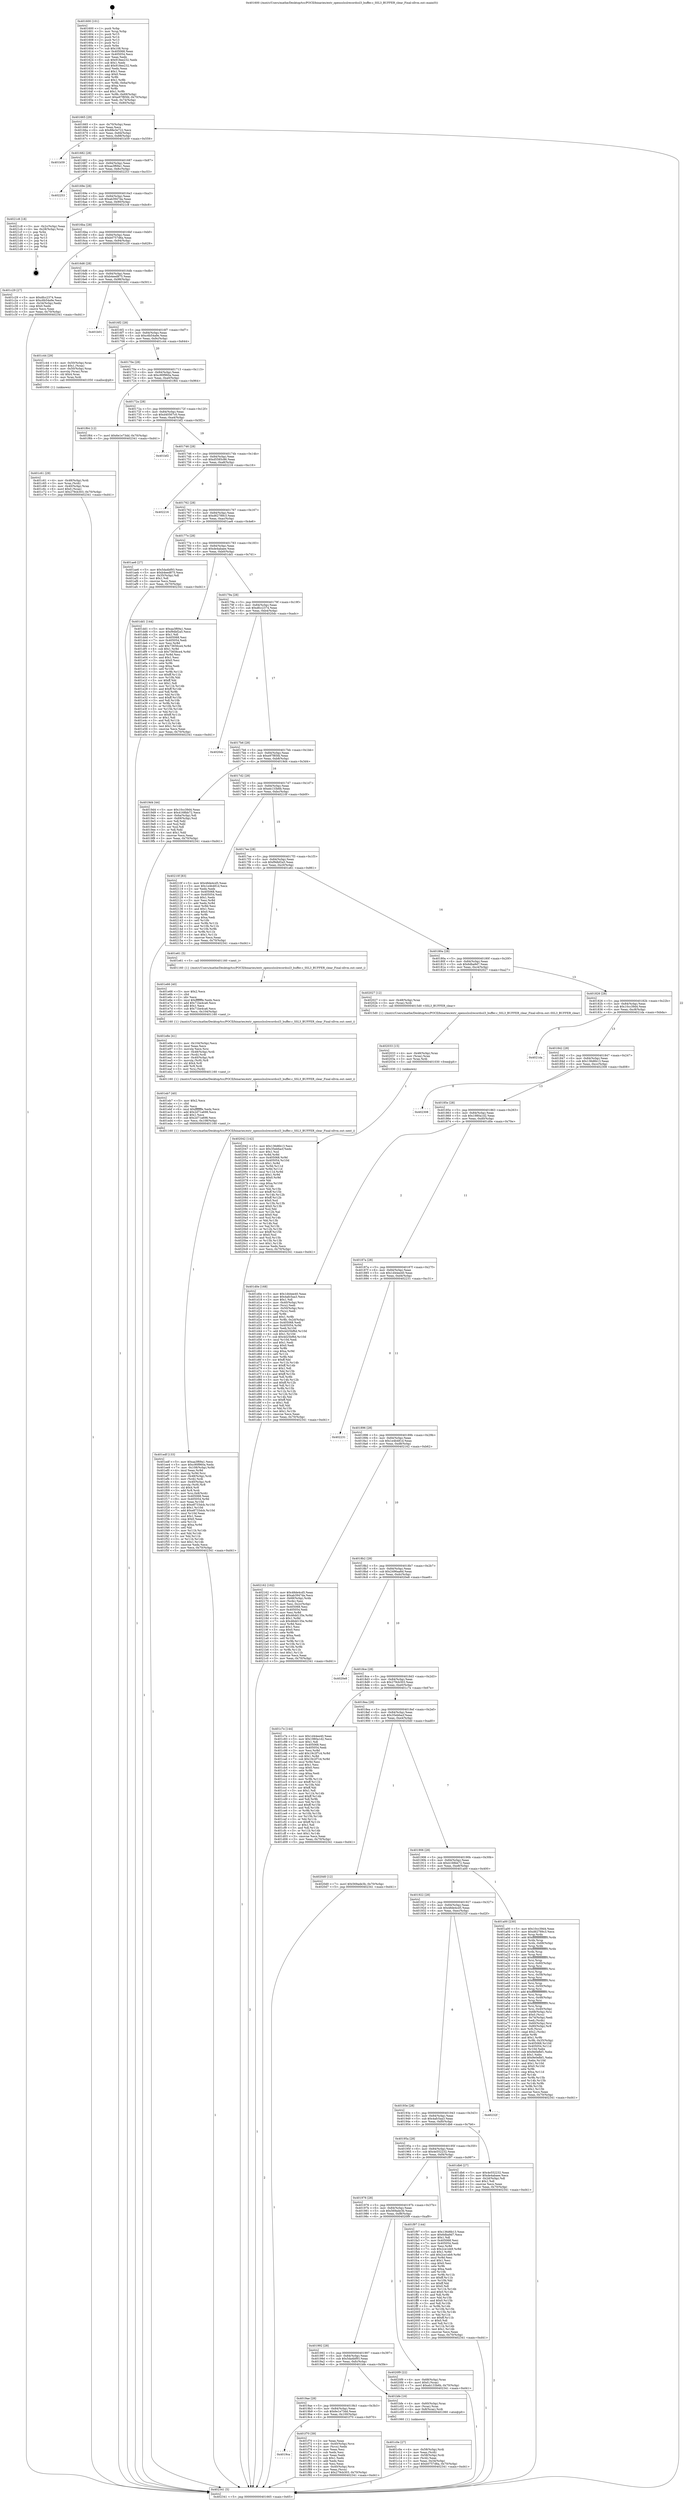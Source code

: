 digraph "0x401600" {
  label = "0x401600 (/mnt/c/Users/mathe/Desktop/tcc/POCII/binaries/extr_opensslsslrecordssl3_buffer.c_SSL3_BUFFER_clear_Final-ollvm.out::main(0))"
  labelloc = "t"
  node[shape=record]

  Entry [label="",width=0.3,height=0.3,shape=circle,fillcolor=black,style=filled]
  "0x401665" [label="{
     0x401665 [29]\l
     | [instrs]\l
     &nbsp;&nbsp;0x401665 \<+3\>: mov -0x70(%rbp),%eax\l
     &nbsp;&nbsp;0x401668 \<+2\>: mov %eax,%ecx\l
     &nbsp;&nbsp;0x40166a \<+6\>: sub $0x88e3e722,%ecx\l
     &nbsp;&nbsp;0x401670 \<+6\>: mov %eax,-0x84(%rbp)\l
     &nbsp;&nbsp;0x401676 \<+6\>: mov %ecx,-0x88(%rbp)\l
     &nbsp;&nbsp;0x40167c \<+6\>: je 0000000000401b59 \<main+0x559\>\l
  }"]
  "0x401b59" [label="{
     0x401b59\l
  }", style=dashed]
  "0x401682" [label="{
     0x401682 [28]\l
     | [instrs]\l
     &nbsp;&nbsp;0x401682 \<+5\>: jmp 0000000000401687 \<main+0x87\>\l
     &nbsp;&nbsp;0x401687 \<+6\>: mov -0x84(%rbp),%eax\l
     &nbsp;&nbsp;0x40168d \<+5\>: sub $0xaa3f69a1,%eax\l
     &nbsp;&nbsp;0x401692 \<+6\>: mov %eax,-0x8c(%rbp)\l
     &nbsp;&nbsp;0x401698 \<+6\>: je 0000000000402253 \<main+0xc53\>\l
  }"]
  Exit [label="",width=0.3,height=0.3,shape=circle,fillcolor=black,style=filled,peripheries=2]
  "0x402253" [label="{
     0x402253\l
  }", style=dashed]
  "0x40169e" [label="{
     0x40169e [28]\l
     | [instrs]\l
     &nbsp;&nbsp;0x40169e \<+5\>: jmp 00000000004016a3 \<main+0xa3\>\l
     &nbsp;&nbsp;0x4016a3 \<+6\>: mov -0x84(%rbp),%eax\l
     &nbsp;&nbsp;0x4016a9 \<+5\>: sub $0xab3947da,%eax\l
     &nbsp;&nbsp;0x4016ae \<+6\>: mov %eax,-0x90(%rbp)\l
     &nbsp;&nbsp;0x4016b4 \<+6\>: je 00000000004021c8 \<main+0xbc8\>\l
  }"]
  "0x402042" [label="{
     0x402042 [142]\l
     | [instrs]\l
     &nbsp;&nbsp;0x402042 \<+5\>: mov $0x136d6b13,%ecx\l
     &nbsp;&nbsp;0x402047 \<+5\>: mov $0x35eb6acf,%edx\l
     &nbsp;&nbsp;0x40204c \<+3\>: mov $0x1,%sil\l
     &nbsp;&nbsp;0x40204f \<+3\>: xor %r8d,%r8d\l
     &nbsp;&nbsp;0x402052 \<+8\>: mov 0x405068,%r9d\l
     &nbsp;&nbsp;0x40205a \<+8\>: mov 0x405054,%r10d\l
     &nbsp;&nbsp;0x402062 \<+4\>: sub $0x1,%r8d\l
     &nbsp;&nbsp;0x402066 \<+3\>: mov %r9d,%r11d\l
     &nbsp;&nbsp;0x402069 \<+3\>: add %r8d,%r11d\l
     &nbsp;&nbsp;0x40206c \<+4\>: imul %r11d,%r9d\l
     &nbsp;&nbsp;0x402070 \<+4\>: and $0x1,%r9d\l
     &nbsp;&nbsp;0x402074 \<+4\>: cmp $0x0,%r9d\l
     &nbsp;&nbsp;0x402078 \<+3\>: sete %bl\l
     &nbsp;&nbsp;0x40207b \<+4\>: cmp $0xa,%r10d\l
     &nbsp;&nbsp;0x40207f \<+4\>: setl %r14b\l
     &nbsp;&nbsp;0x402083 \<+3\>: mov %bl,%r15b\l
     &nbsp;&nbsp;0x402086 \<+4\>: xor $0xff,%r15b\l
     &nbsp;&nbsp;0x40208a \<+3\>: mov %r14b,%r12b\l
     &nbsp;&nbsp;0x40208d \<+4\>: xor $0xff,%r12b\l
     &nbsp;&nbsp;0x402091 \<+4\>: xor $0x0,%sil\l
     &nbsp;&nbsp;0x402095 \<+3\>: mov %r15b,%r13b\l
     &nbsp;&nbsp;0x402098 \<+4\>: and $0x0,%r13b\l
     &nbsp;&nbsp;0x40209c \<+3\>: and %sil,%bl\l
     &nbsp;&nbsp;0x40209f \<+3\>: mov %r12b,%al\l
     &nbsp;&nbsp;0x4020a2 \<+2\>: and $0x0,%al\l
     &nbsp;&nbsp;0x4020a4 \<+3\>: and %sil,%r14b\l
     &nbsp;&nbsp;0x4020a7 \<+3\>: or %bl,%r13b\l
     &nbsp;&nbsp;0x4020aa \<+3\>: or %r14b,%al\l
     &nbsp;&nbsp;0x4020ad \<+3\>: xor %al,%r13b\l
     &nbsp;&nbsp;0x4020b0 \<+3\>: or %r12b,%r15b\l
     &nbsp;&nbsp;0x4020b3 \<+4\>: xor $0xff,%r15b\l
     &nbsp;&nbsp;0x4020b7 \<+4\>: or $0x0,%sil\l
     &nbsp;&nbsp;0x4020bb \<+3\>: and %sil,%r15b\l
     &nbsp;&nbsp;0x4020be \<+3\>: or %r15b,%r13b\l
     &nbsp;&nbsp;0x4020c1 \<+4\>: test $0x1,%r13b\l
     &nbsp;&nbsp;0x4020c5 \<+3\>: cmovne %edx,%ecx\l
     &nbsp;&nbsp;0x4020c8 \<+3\>: mov %ecx,-0x70(%rbp)\l
     &nbsp;&nbsp;0x4020cb \<+5\>: jmp 0000000000402341 \<main+0xd41\>\l
  }"]
  "0x4021c8" [label="{
     0x4021c8 [18]\l
     | [instrs]\l
     &nbsp;&nbsp;0x4021c8 \<+3\>: mov -0x2c(%rbp),%eax\l
     &nbsp;&nbsp;0x4021cb \<+4\>: lea -0x28(%rbp),%rsp\l
     &nbsp;&nbsp;0x4021cf \<+1\>: pop %rbx\l
     &nbsp;&nbsp;0x4021d0 \<+2\>: pop %r12\l
     &nbsp;&nbsp;0x4021d2 \<+2\>: pop %r13\l
     &nbsp;&nbsp;0x4021d4 \<+2\>: pop %r14\l
     &nbsp;&nbsp;0x4021d6 \<+2\>: pop %r15\l
     &nbsp;&nbsp;0x4021d8 \<+1\>: pop %rbp\l
     &nbsp;&nbsp;0x4021d9 \<+1\>: ret\l
  }"]
  "0x4016ba" [label="{
     0x4016ba [28]\l
     | [instrs]\l
     &nbsp;&nbsp;0x4016ba \<+5\>: jmp 00000000004016bf \<main+0xbf\>\l
     &nbsp;&nbsp;0x4016bf \<+6\>: mov -0x84(%rbp),%eax\l
     &nbsp;&nbsp;0x4016c5 \<+5\>: sub $0xb0757d6a,%eax\l
     &nbsp;&nbsp;0x4016ca \<+6\>: mov %eax,-0x94(%rbp)\l
     &nbsp;&nbsp;0x4016d0 \<+6\>: je 0000000000401c29 \<main+0x629\>\l
  }"]
  "0x402033" [label="{
     0x402033 [15]\l
     | [instrs]\l
     &nbsp;&nbsp;0x402033 \<+4\>: mov -0x48(%rbp),%rax\l
     &nbsp;&nbsp;0x402037 \<+3\>: mov (%rax),%rax\l
     &nbsp;&nbsp;0x40203a \<+3\>: mov %rax,%rdi\l
     &nbsp;&nbsp;0x40203d \<+5\>: call 0000000000401030 \<free@plt\>\l
     | [calls]\l
     &nbsp;&nbsp;0x401030 \{1\} (unknown)\l
  }"]
  "0x401c29" [label="{
     0x401c29 [27]\l
     | [instrs]\l
     &nbsp;&nbsp;0x401c29 \<+5\>: mov $0xdfcc2374,%eax\l
     &nbsp;&nbsp;0x401c2e \<+5\>: mov $0xc6b54a9e,%ecx\l
     &nbsp;&nbsp;0x401c33 \<+3\>: mov -0x34(%rbp),%edx\l
     &nbsp;&nbsp;0x401c36 \<+3\>: cmp $0x0,%edx\l
     &nbsp;&nbsp;0x401c39 \<+3\>: cmove %ecx,%eax\l
     &nbsp;&nbsp;0x401c3c \<+3\>: mov %eax,-0x70(%rbp)\l
     &nbsp;&nbsp;0x401c3f \<+5\>: jmp 0000000000402341 \<main+0xd41\>\l
  }"]
  "0x4016d6" [label="{
     0x4016d6 [28]\l
     | [instrs]\l
     &nbsp;&nbsp;0x4016d6 \<+5\>: jmp 00000000004016db \<main+0xdb\>\l
     &nbsp;&nbsp;0x4016db \<+6\>: mov -0x84(%rbp),%eax\l
     &nbsp;&nbsp;0x4016e1 \<+5\>: sub $0xb4eed875,%eax\l
     &nbsp;&nbsp;0x4016e6 \<+6\>: mov %eax,-0x98(%rbp)\l
     &nbsp;&nbsp;0x4016ec \<+6\>: je 0000000000401b01 \<main+0x501\>\l
  }"]
  "0x4019ca" [label="{
     0x4019ca\l
  }", style=dashed]
  "0x401b01" [label="{
     0x401b01\l
  }", style=dashed]
  "0x4016f2" [label="{
     0x4016f2 [28]\l
     | [instrs]\l
     &nbsp;&nbsp;0x4016f2 \<+5\>: jmp 00000000004016f7 \<main+0xf7\>\l
     &nbsp;&nbsp;0x4016f7 \<+6\>: mov -0x84(%rbp),%eax\l
     &nbsp;&nbsp;0x4016fd \<+5\>: sub $0xc6b54a9e,%eax\l
     &nbsp;&nbsp;0x401702 \<+6\>: mov %eax,-0x9c(%rbp)\l
     &nbsp;&nbsp;0x401708 \<+6\>: je 0000000000401c44 \<main+0x644\>\l
  }"]
  "0x401f70" [label="{
     0x401f70 [39]\l
     | [instrs]\l
     &nbsp;&nbsp;0x401f70 \<+2\>: xor %eax,%eax\l
     &nbsp;&nbsp;0x401f72 \<+4\>: mov -0x40(%rbp),%rcx\l
     &nbsp;&nbsp;0x401f76 \<+2\>: mov (%rcx),%edx\l
     &nbsp;&nbsp;0x401f78 \<+2\>: mov %eax,%esi\l
     &nbsp;&nbsp;0x401f7a \<+2\>: sub %edx,%esi\l
     &nbsp;&nbsp;0x401f7c \<+2\>: mov %eax,%edx\l
     &nbsp;&nbsp;0x401f7e \<+3\>: sub $0x1,%edx\l
     &nbsp;&nbsp;0x401f81 \<+2\>: add %edx,%esi\l
     &nbsp;&nbsp;0x401f83 \<+2\>: sub %esi,%eax\l
     &nbsp;&nbsp;0x401f85 \<+4\>: mov -0x40(%rbp),%rcx\l
     &nbsp;&nbsp;0x401f89 \<+2\>: mov %eax,(%rcx)\l
     &nbsp;&nbsp;0x401f8b \<+7\>: movl $0x279cb303,-0x70(%rbp)\l
     &nbsp;&nbsp;0x401f92 \<+5\>: jmp 0000000000402341 \<main+0xd41\>\l
  }"]
  "0x401c44" [label="{
     0x401c44 [29]\l
     | [instrs]\l
     &nbsp;&nbsp;0x401c44 \<+4\>: mov -0x50(%rbp),%rax\l
     &nbsp;&nbsp;0x401c48 \<+6\>: movl $0x1,(%rax)\l
     &nbsp;&nbsp;0x401c4e \<+4\>: mov -0x50(%rbp),%rax\l
     &nbsp;&nbsp;0x401c52 \<+3\>: movslq (%rax),%rax\l
     &nbsp;&nbsp;0x401c55 \<+4\>: shl $0x4,%rax\l
     &nbsp;&nbsp;0x401c59 \<+3\>: mov %rax,%rdi\l
     &nbsp;&nbsp;0x401c5c \<+5\>: call 0000000000401050 \<malloc@plt\>\l
     | [calls]\l
     &nbsp;&nbsp;0x401050 \{1\} (unknown)\l
  }"]
  "0x40170e" [label="{
     0x40170e [28]\l
     | [instrs]\l
     &nbsp;&nbsp;0x40170e \<+5\>: jmp 0000000000401713 \<main+0x113\>\l
     &nbsp;&nbsp;0x401713 \<+6\>: mov -0x84(%rbp),%eax\l
     &nbsp;&nbsp;0x401719 \<+5\>: sub $0xc90f960a,%eax\l
     &nbsp;&nbsp;0x40171e \<+6\>: mov %eax,-0xa0(%rbp)\l
     &nbsp;&nbsp;0x401724 \<+6\>: je 0000000000401f64 \<main+0x964\>\l
  }"]
  "0x401edf" [label="{
     0x401edf [133]\l
     | [instrs]\l
     &nbsp;&nbsp;0x401edf \<+5\>: mov $0xaa3f69a1,%ecx\l
     &nbsp;&nbsp;0x401ee4 \<+5\>: mov $0xc90f960a,%edx\l
     &nbsp;&nbsp;0x401ee9 \<+7\>: mov -0x108(%rbp),%r9d\l
     &nbsp;&nbsp;0x401ef0 \<+4\>: imul %eax,%r9d\l
     &nbsp;&nbsp;0x401ef4 \<+3\>: movslq %r9d,%rsi\l
     &nbsp;&nbsp;0x401ef7 \<+4\>: mov -0x48(%rbp),%rdi\l
     &nbsp;&nbsp;0x401efb \<+3\>: mov (%rdi),%rdi\l
     &nbsp;&nbsp;0x401efe \<+4\>: mov -0x40(%rbp),%r8\l
     &nbsp;&nbsp;0x401f02 \<+3\>: movslq (%r8),%r8\l
     &nbsp;&nbsp;0x401f05 \<+4\>: shl $0x4,%r8\l
     &nbsp;&nbsp;0x401f09 \<+3\>: add %r8,%rdi\l
     &nbsp;&nbsp;0x401f0c \<+4\>: mov %rsi,0x8(%rdi)\l
     &nbsp;&nbsp;0x401f10 \<+7\>: mov 0x405068,%eax\l
     &nbsp;&nbsp;0x401f17 \<+8\>: mov 0x405054,%r9d\l
     &nbsp;&nbsp;0x401f1f \<+3\>: mov %eax,%r10d\l
     &nbsp;&nbsp;0x401f22 \<+7\>: sub $0xe8733dcb,%r10d\l
     &nbsp;&nbsp;0x401f29 \<+4\>: sub $0x1,%r10d\l
     &nbsp;&nbsp;0x401f2d \<+7\>: add $0xe8733dcb,%r10d\l
     &nbsp;&nbsp;0x401f34 \<+4\>: imul %r10d,%eax\l
     &nbsp;&nbsp;0x401f38 \<+3\>: and $0x1,%eax\l
     &nbsp;&nbsp;0x401f3b \<+3\>: cmp $0x0,%eax\l
     &nbsp;&nbsp;0x401f3e \<+4\>: sete %r11b\l
     &nbsp;&nbsp;0x401f42 \<+4\>: cmp $0xa,%r9d\l
     &nbsp;&nbsp;0x401f46 \<+3\>: setl %bl\l
     &nbsp;&nbsp;0x401f49 \<+3\>: mov %r11b,%r14b\l
     &nbsp;&nbsp;0x401f4c \<+3\>: and %bl,%r14b\l
     &nbsp;&nbsp;0x401f4f \<+3\>: xor %bl,%r11b\l
     &nbsp;&nbsp;0x401f52 \<+3\>: or %r11b,%r14b\l
     &nbsp;&nbsp;0x401f55 \<+4\>: test $0x1,%r14b\l
     &nbsp;&nbsp;0x401f59 \<+3\>: cmovne %edx,%ecx\l
     &nbsp;&nbsp;0x401f5c \<+3\>: mov %ecx,-0x70(%rbp)\l
     &nbsp;&nbsp;0x401f5f \<+5\>: jmp 0000000000402341 \<main+0xd41\>\l
  }"]
  "0x401f64" [label="{
     0x401f64 [12]\l
     | [instrs]\l
     &nbsp;&nbsp;0x401f64 \<+7\>: movl $0x6e1e73dd,-0x70(%rbp)\l
     &nbsp;&nbsp;0x401f6b \<+5\>: jmp 0000000000402341 \<main+0xd41\>\l
  }"]
  "0x40172a" [label="{
     0x40172a [28]\l
     | [instrs]\l
     &nbsp;&nbsp;0x40172a \<+5\>: jmp 000000000040172f \<main+0x12f\>\l
     &nbsp;&nbsp;0x40172f \<+6\>: mov -0x84(%rbp),%eax\l
     &nbsp;&nbsp;0x401735 \<+5\>: sub $0xd40567c0,%eax\l
     &nbsp;&nbsp;0x40173a \<+6\>: mov %eax,-0xa4(%rbp)\l
     &nbsp;&nbsp;0x401740 \<+6\>: je 0000000000401bf2 \<main+0x5f2\>\l
  }"]
  "0x401eb7" [label="{
     0x401eb7 [40]\l
     | [instrs]\l
     &nbsp;&nbsp;0x401eb7 \<+5\>: mov $0x2,%ecx\l
     &nbsp;&nbsp;0x401ebc \<+1\>: cltd\l
     &nbsp;&nbsp;0x401ebd \<+2\>: idiv %ecx\l
     &nbsp;&nbsp;0x401ebf \<+6\>: imul $0xfffffffe,%edx,%ecx\l
     &nbsp;&nbsp;0x401ec5 \<+6\>: add $0x2d71a698,%ecx\l
     &nbsp;&nbsp;0x401ecb \<+3\>: add $0x1,%ecx\l
     &nbsp;&nbsp;0x401ece \<+6\>: sub $0x2d71a698,%ecx\l
     &nbsp;&nbsp;0x401ed4 \<+6\>: mov %ecx,-0x108(%rbp)\l
     &nbsp;&nbsp;0x401eda \<+5\>: call 0000000000401160 \<next_i\>\l
     | [calls]\l
     &nbsp;&nbsp;0x401160 \{1\} (/mnt/c/Users/mathe/Desktop/tcc/POCII/binaries/extr_opensslsslrecordssl3_buffer.c_SSL3_BUFFER_clear_Final-ollvm.out::next_i)\l
  }"]
  "0x401bf2" [label="{
     0x401bf2\l
  }", style=dashed]
  "0x401746" [label="{
     0x401746 [28]\l
     | [instrs]\l
     &nbsp;&nbsp;0x401746 \<+5\>: jmp 000000000040174b \<main+0x14b\>\l
     &nbsp;&nbsp;0x40174b \<+6\>: mov -0x84(%rbp),%eax\l
     &nbsp;&nbsp;0x401751 \<+5\>: sub $0xd5585c86,%eax\l
     &nbsp;&nbsp;0x401756 \<+6\>: mov %eax,-0xa8(%rbp)\l
     &nbsp;&nbsp;0x40175c \<+6\>: je 0000000000402216 \<main+0xc16\>\l
  }"]
  "0x401e8e" [label="{
     0x401e8e [41]\l
     | [instrs]\l
     &nbsp;&nbsp;0x401e8e \<+6\>: mov -0x104(%rbp),%ecx\l
     &nbsp;&nbsp;0x401e94 \<+3\>: imul %eax,%ecx\l
     &nbsp;&nbsp;0x401e97 \<+3\>: movslq %ecx,%rsi\l
     &nbsp;&nbsp;0x401e9a \<+4\>: mov -0x48(%rbp),%rdi\l
     &nbsp;&nbsp;0x401e9e \<+3\>: mov (%rdi),%rdi\l
     &nbsp;&nbsp;0x401ea1 \<+4\>: mov -0x40(%rbp),%r8\l
     &nbsp;&nbsp;0x401ea5 \<+3\>: movslq (%r8),%r8\l
     &nbsp;&nbsp;0x401ea8 \<+4\>: shl $0x4,%r8\l
     &nbsp;&nbsp;0x401eac \<+3\>: add %r8,%rdi\l
     &nbsp;&nbsp;0x401eaf \<+3\>: mov %rsi,(%rdi)\l
     &nbsp;&nbsp;0x401eb2 \<+5\>: call 0000000000401160 \<next_i\>\l
     | [calls]\l
     &nbsp;&nbsp;0x401160 \{1\} (/mnt/c/Users/mathe/Desktop/tcc/POCII/binaries/extr_opensslsslrecordssl3_buffer.c_SSL3_BUFFER_clear_Final-ollvm.out::next_i)\l
  }"]
  "0x402216" [label="{
     0x402216\l
  }", style=dashed]
  "0x401762" [label="{
     0x401762 [28]\l
     | [instrs]\l
     &nbsp;&nbsp;0x401762 \<+5\>: jmp 0000000000401767 \<main+0x167\>\l
     &nbsp;&nbsp;0x401767 \<+6\>: mov -0x84(%rbp),%eax\l
     &nbsp;&nbsp;0x40176d \<+5\>: sub $0xd62789c3,%eax\l
     &nbsp;&nbsp;0x401772 \<+6\>: mov %eax,-0xac(%rbp)\l
     &nbsp;&nbsp;0x401778 \<+6\>: je 0000000000401ae6 \<main+0x4e6\>\l
  }"]
  "0x401e66" [label="{
     0x401e66 [40]\l
     | [instrs]\l
     &nbsp;&nbsp;0x401e66 \<+5\>: mov $0x2,%ecx\l
     &nbsp;&nbsp;0x401e6b \<+1\>: cltd\l
     &nbsp;&nbsp;0x401e6c \<+2\>: idiv %ecx\l
     &nbsp;&nbsp;0x401e6e \<+6\>: imul $0xfffffffe,%edx,%ecx\l
     &nbsp;&nbsp;0x401e74 \<+6\>: add $0x71be4ca6,%ecx\l
     &nbsp;&nbsp;0x401e7a \<+3\>: add $0x1,%ecx\l
     &nbsp;&nbsp;0x401e7d \<+6\>: sub $0x71be4ca6,%ecx\l
     &nbsp;&nbsp;0x401e83 \<+6\>: mov %ecx,-0x104(%rbp)\l
     &nbsp;&nbsp;0x401e89 \<+5\>: call 0000000000401160 \<next_i\>\l
     | [calls]\l
     &nbsp;&nbsp;0x401160 \{1\} (/mnt/c/Users/mathe/Desktop/tcc/POCII/binaries/extr_opensslsslrecordssl3_buffer.c_SSL3_BUFFER_clear_Final-ollvm.out::next_i)\l
  }"]
  "0x401ae6" [label="{
     0x401ae6 [27]\l
     | [instrs]\l
     &nbsp;&nbsp;0x401ae6 \<+5\>: mov $0x5da4bf93,%eax\l
     &nbsp;&nbsp;0x401aeb \<+5\>: mov $0xb4eed875,%ecx\l
     &nbsp;&nbsp;0x401af0 \<+3\>: mov -0x35(%rbp),%dl\l
     &nbsp;&nbsp;0x401af3 \<+3\>: test $0x1,%dl\l
     &nbsp;&nbsp;0x401af6 \<+3\>: cmovne %ecx,%eax\l
     &nbsp;&nbsp;0x401af9 \<+3\>: mov %eax,-0x70(%rbp)\l
     &nbsp;&nbsp;0x401afc \<+5\>: jmp 0000000000402341 \<main+0xd41\>\l
  }"]
  "0x40177e" [label="{
     0x40177e [28]\l
     | [instrs]\l
     &nbsp;&nbsp;0x40177e \<+5\>: jmp 0000000000401783 \<main+0x183\>\l
     &nbsp;&nbsp;0x401783 \<+6\>: mov -0x84(%rbp),%eax\l
     &nbsp;&nbsp;0x401789 \<+5\>: sub $0xde4abaee,%eax\l
     &nbsp;&nbsp;0x40178e \<+6\>: mov %eax,-0xb0(%rbp)\l
     &nbsp;&nbsp;0x401794 \<+6\>: je 0000000000401dd1 \<main+0x7d1\>\l
  }"]
  "0x401c61" [label="{
     0x401c61 [29]\l
     | [instrs]\l
     &nbsp;&nbsp;0x401c61 \<+4\>: mov -0x48(%rbp),%rdi\l
     &nbsp;&nbsp;0x401c65 \<+3\>: mov %rax,(%rdi)\l
     &nbsp;&nbsp;0x401c68 \<+4\>: mov -0x40(%rbp),%rax\l
     &nbsp;&nbsp;0x401c6c \<+6\>: movl $0x0,(%rax)\l
     &nbsp;&nbsp;0x401c72 \<+7\>: movl $0x279cb303,-0x70(%rbp)\l
     &nbsp;&nbsp;0x401c79 \<+5\>: jmp 0000000000402341 \<main+0xd41\>\l
  }"]
  "0x401dd1" [label="{
     0x401dd1 [144]\l
     | [instrs]\l
     &nbsp;&nbsp;0x401dd1 \<+5\>: mov $0xaa3f69a1,%eax\l
     &nbsp;&nbsp;0x401dd6 \<+5\>: mov $0xf9dbf2a5,%ecx\l
     &nbsp;&nbsp;0x401ddb \<+2\>: mov $0x1,%dl\l
     &nbsp;&nbsp;0x401ddd \<+7\>: mov 0x405068,%esi\l
     &nbsp;&nbsp;0x401de4 \<+7\>: mov 0x405054,%edi\l
     &nbsp;&nbsp;0x401deb \<+3\>: mov %esi,%r8d\l
     &nbsp;&nbsp;0x401dee \<+7\>: add $0x73656ce4,%r8d\l
     &nbsp;&nbsp;0x401df5 \<+4\>: sub $0x1,%r8d\l
     &nbsp;&nbsp;0x401df9 \<+7\>: sub $0x73656ce4,%r8d\l
     &nbsp;&nbsp;0x401e00 \<+4\>: imul %r8d,%esi\l
     &nbsp;&nbsp;0x401e04 \<+3\>: and $0x1,%esi\l
     &nbsp;&nbsp;0x401e07 \<+3\>: cmp $0x0,%esi\l
     &nbsp;&nbsp;0x401e0a \<+4\>: sete %r9b\l
     &nbsp;&nbsp;0x401e0e \<+3\>: cmp $0xa,%edi\l
     &nbsp;&nbsp;0x401e11 \<+4\>: setl %r10b\l
     &nbsp;&nbsp;0x401e15 \<+3\>: mov %r9b,%r11b\l
     &nbsp;&nbsp;0x401e18 \<+4\>: xor $0xff,%r11b\l
     &nbsp;&nbsp;0x401e1c \<+3\>: mov %r10b,%bl\l
     &nbsp;&nbsp;0x401e1f \<+3\>: xor $0xff,%bl\l
     &nbsp;&nbsp;0x401e22 \<+3\>: xor $0x1,%dl\l
     &nbsp;&nbsp;0x401e25 \<+3\>: mov %r11b,%r14b\l
     &nbsp;&nbsp;0x401e28 \<+4\>: and $0xff,%r14b\l
     &nbsp;&nbsp;0x401e2c \<+3\>: and %dl,%r9b\l
     &nbsp;&nbsp;0x401e2f \<+3\>: mov %bl,%r15b\l
     &nbsp;&nbsp;0x401e32 \<+4\>: and $0xff,%r15b\l
     &nbsp;&nbsp;0x401e36 \<+3\>: and %dl,%r10b\l
     &nbsp;&nbsp;0x401e39 \<+3\>: or %r9b,%r14b\l
     &nbsp;&nbsp;0x401e3c \<+3\>: or %r10b,%r15b\l
     &nbsp;&nbsp;0x401e3f \<+3\>: xor %r15b,%r14b\l
     &nbsp;&nbsp;0x401e42 \<+3\>: or %bl,%r11b\l
     &nbsp;&nbsp;0x401e45 \<+4\>: xor $0xff,%r11b\l
     &nbsp;&nbsp;0x401e49 \<+3\>: or $0x1,%dl\l
     &nbsp;&nbsp;0x401e4c \<+3\>: and %dl,%r11b\l
     &nbsp;&nbsp;0x401e4f \<+3\>: or %r11b,%r14b\l
     &nbsp;&nbsp;0x401e52 \<+4\>: test $0x1,%r14b\l
     &nbsp;&nbsp;0x401e56 \<+3\>: cmovne %ecx,%eax\l
     &nbsp;&nbsp;0x401e59 \<+3\>: mov %eax,-0x70(%rbp)\l
     &nbsp;&nbsp;0x401e5c \<+5\>: jmp 0000000000402341 \<main+0xd41\>\l
  }"]
  "0x40179a" [label="{
     0x40179a [28]\l
     | [instrs]\l
     &nbsp;&nbsp;0x40179a \<+5\>: jmp 000000000040179f \<main+0x19f\>\l
     &nbsp;&nbsp;0x40179f \<+6\>: mov -0x84(%rbp),%eax\l
     &nbsp;&nbsp;0x4017a5 \<+5\>: sub $0xdfcc2374,%eax\l
     &nbsp;&nbsp;0x4017aa \<+6\>: mov %eax,-0xb4(%rbp)\l
     &nbsp;&nbsp;0x4017b0 \<+6\>: je 00000000004020dc \<main+0xadc\>\l
  }"]
  "0x401c0e" [label="{
     0x401c0e [27]\l
     | [instrs]\l
     &nbsp;&nbsp;0x401c0e \<+4\>: mov -0x58(%rbp),%rdi\l
     &nbsp;&nbsp;0x401c12 \<+2\>: mov %eax,(%rdi)\l
     &nbsp;&nbsp;0x401c14 \<+4\>: mov -0x58(%rbp),%rdi\l
     &nbsp;&nbsp;0x401c18 \<+2\>: mov (%rdi),%eax\l
     &nbsp;&nbsp;0x401c1a \<+3\>: mov %eax,-0x34(%rbp)\l
     &nbsp;&nbsp;0x401c1d \<+7\>: movl $0xb0757d6a,-0x70(%rbp)\l
     &nbsp;&nbsp;0x401c24 \<+5\>: jmp 0000000000402341 \<main+0xd41\>\l
  }"]
  "0x4020dc" [label="{
     0x4020dc\l
  }", style=dashed]
  "0x4017b6" [label="{
     0x4017b6 [28]\l
     | [instrs]\l
     &nbsp;&nbsp;0x4017b6 \<+5\>: jmp 00000000004017bb \<main+0x1bb\>\l
     &nbsp;&nbsp;0x4017bb \<+6\>: mov -0x84(%rbp),%eax\l
     &nbsp;&nbsp;0x4017c1 \<+5\>: sub $0xe97f85fd,%eax\l
     &nbsp;&nbsp;0x4017c6 \<+6\>: mov %eax,-0xb8(%rbp)\l
     &nbsp;&nbsp;0x4017cc \<+6\>: je 00000000004019d4 \<main+0x3d4\>\l
  }"]
  "0x4019ae" [label="{
     0x4019ae [28]\l
     | [instrs]\l
     &nbsp;&nbsp;0x4019ae \<+5\>: jmp 00000000004019b3 \<main+0x3b3\>\l
     &nbsp;&nbsp;0x4019b3 \<+6\>: mov -0x84(%rbp),%eax\l
     &nbsp;&nbsp;0x4019b9 \<+5\>: sub $0x6e1e73dd,%eax\l
     &nbsp;&nbsp;0x4019be \<+6\>: mov %eax,-0x100(%rbp)\l
     &nbsp;&nbsp;0x4019c4 \<+6\>: je 0000000000401f70 \<main+0x970\>\l
  }"]
  "0x4019d4" [label="{
     0x4019d4 [44]\l
     | [instrs]\l
     &nbsp;&nbsp;0x4019d4 \<+5\>: mov $0x10cc39d4,%eax\l
     &nbsp;&nbsp;0x4019d9 \<+5\>: mov $0x4168bb72,%ecx\l
     &nbsp;&nbsp;0x4019de \<+3\>: mov -0x6a(%rbp),%dl\l
     &nbsp;&nbsp;0x4019e1 \<+4\>: mov -0x69(%rbp),%sil\l
     &nbsp;&nbsp;0x4019e5 \<+3\>: mov %dl,%dil\l
     &nbsp;&nbsp;0x4019e8 \<+3\>: and %sil,%dil\l
     &nbsp;&nbsp;0x4019eb \<+3\>: xor %sil,%dl\l
     &nbsp;&nbsp;0x4019ee \<+3\>: or %dl,%dil\l
     &nbsp;&nbsp;0x4019f1 \<+4\>: test $0x1,%dil\l
     &nbsp;&nbsp;0x4019f5 \<+3\>: cmovne %ecx,%eax\l
     &nbsp;&nbsp;0x4019f8 \<+3\>: mov %eax,-0x70(%rbp)\l
     &nbsp;&nbsp;0x4019fb \<+5\>: jmp 0000000000402341 \<main+0xd41\>\l
  }"]
  "0x4017d2" [label="{
     0x4017d2 [28]\l
     | [instrs]\l
     &nbsp;&nbsp;0x4017d2 \<+5\>: jmp 00000000004017d7 \<main+0x1d7\>\l
     &nbsp;&nbsp;0x4017d7 \<+6\>: mov -0x84(%rbp),%eax\l
     &nbsp;&nbsp;0x4017dd \<+5\>: sub $0xeb133b6b,%eax\l
     &nbsp;&nbsp;0x4017e2 \<+6\>: mov %eax,-0xbc(%rbp)\l
     &nbsp;&nbsp;0x4017e8 \<+6\>: je 000000000040210f \<main+0xb0f\>\l
  }"]
  "0x402341" [label="{
     0x402341 [5]\l
     | [instrs]\l
     &nbsp;&nbsp;0x402341 \<+5\>: jmp 0000000000401665 \<main+0x65\>\l
  }"]
  "0x401600" [label="{
     0x401600 [101]\l
     | [instrs]\l
     &nbsp;&nbsp;0x401600 \<+1\>: push %rbp\l
     &nbsp;&nbsp;0x401601 \<+3\>: mov %rsp,%rbp\l
     &nbsp;&nbsp;0x401604 \<+2\>: push %r15\l
     &nbsp;&nbsp;0x401606 \<+2\>: push %r14\l
     &nbsp;&nbsp;0x401608 \<+2\>: push %r13\l
     &nbsp;&nbsp;0x40160a \<+2\>: push %r12\l
     &nbsp;&nbsp;0x40160c \<+1\>: push %rbx\l
     &nbsp;&nbsp;0x40160d \<+7\>: sub $0x108,%rsp\l
     &nbsp;&nbsp;0x401614 \<+7\>: mov 0x405068,%eax\l
     &nbsp;&nbsp;0x40161b \<+7\>: mov 0x405054,%ecx\l
     &nbsp;&nbsp;0x401622 \<+2\>: mov %eax,%edx\l
     &nbsp;&nbsp;0x401624 \<+6\>: sub $0x918ee232,%edx\l
     &nbsp;&nbsp;0x40162a \<+3\>: sub $0x1,%edx\l
     &nbsp;&nbsp;0x40162d \<+6\>: add $0x918ee232,%edx\l
     &nbsp;&nbsp;0x401633 \<+3\>: imul %edx,%eax\l
     &nbsp;&nbsp;0x401636 \<+3\>: and $0x1,%eax\l
     &nbsp;&nbsp;0x401639 \<+3\>: cmp $0x0,%eax\l
     &nbsp;&nbsp;0x40163c \<+4\>: sete %r8b\l
     &nbsp;&nbsp;0x401640 \<+4\>: and $0x1,%r8b\l
     &nbsp;&nbsp;0x401644 \<+4\>: mov %r8b,-0x6a(%rbp)\l
     &nbsp;&nbsp;0x401648 \<+3\>: cmp $0xa,%ecx\l
     &nbsp;&nbsp;0x40164b \<+4\>: setl %r8b\l
     &nbsp;&nbsp;0x40164f \<+4\>: and $0x1,%r8b\l
     &nbsp;&nbsp;0x401653 \<+4\>: mov %r8b,-0x69(%rbp)\l
     &nbsp;&nbsp;0x401657 \<+7\>: movl $0xe97f85fd,-0x70(%rbp)\l
     &nbsp;&nbsp;0x40165e \<+3\>: mov %edi,-0x74(%rbp)\l
     &nbsp;&nbsp;0x401661 \<+4\>: mov %rsi,-0x80(%rbp)\l
  }"]
  "0x401bfe" [label="{
     0x401bfe [16]\l
     | [instrs]\l
     &nbsp;&nbsp;0x401bfe \<+4\>: mov -0x60(%rbp),%rax\l
     &nbsp;&nbsp;0x401c02 \<+3\>: mov (%rax),%rax\l
     &nbsp;&nbsp;0x401c05 \<+4\>: mov 0x8(%rax),%rdi\l
     &nbsp;&nbsp;0x401c09 \<+5\>: call 0000000000401060 \<atoi@plt\>\l
     | [calls]\l
     &nbsp;&nbsp;0x401060 \{1\} (unknown)\l
  }"]
  "0x40210f" [label="{
     0x40210f [83]\l
     | [instrs]\l
     &nbsp;&nbsp;0x40210f \<+5\>: mov $0x48de4cd5,%eax\l
     &nbsp;&nbsp;0x402114 \<+5\>: mov $0x1e4b481d,%ecx\l
     &nbsp;&nbsp;0x402119 \<+2\>: xor %edx,%edx\l
     &nbsp;&nbsp;0x40211b \<+7\>: mov 0x405068,%esi\l
     &nbsp;&nbsp;0x402122 \<+7\>: mov 0x405054,%edi\l
     &nbsp;&nbsp;0x402129 \<+3\>: sub $0x1,%edx\l
     &nbsp;&nbsp;0x40212c \<+3\>: mov %esi,%r8d\l
     &nbsp;&nbsp;0x40212f \<+3\>: add %edx,%r8d\l
     &nbsp;&nbsp;0x402132 \<+4\>: imul %r8d,%esi\l
     &nbsp;&nbsp;0x402136 \<+3\>: and $0x1,%esi\l
     &nbsp;&nbsp;0x402139 \<+3\>: cmp $0x0,%esi\l
     &nbsp;&nbsp;0x40213c \<+4\>: sete %r9b\l
     &nbsp;&nbsp;0x402140 \<+3\>: cmp $0xa,%edi\l
     &nbsp;&nbsp;0x402143 \<+4\>: setl %r10b\l
     &nbsp;&nbsp;0x402147 \<+3\>: mov %r9b,%r11b\l
     &nbsp;&nbsp;0x40214a \<+3\>: and %r10b,%r11b\l
     &nbsp;&nbsp;0x40214d \<+3\>: xor %r10b,%r9b\l
     &nbsp;&nbsp;0x402150 \<+3\>: or %r9b,%r11b\l
     &nbsp;&nbsp;0x402153 \<+4\>: test $0x1,%r11b\l
     &nbsp;&nbsp;0x402157 \<+3\>: cmovne %ecx,%eax\l
     &nbsp;&nbsp;0x40215a \<+3\>: mov %eax,-0x70(%rbp)\l
     &nbsp;&nbsp;0x40215d \<+5\>: jmp 0000000000402341 \<main+0xd41\>\l
  }"]
  "0x4017ee" [label="{
     0x4017ee [28]\l
     | [instrs]\l
     &nbsp;&nbsp;0x4017ee \<+5\>: jmp 00000000004017f3 \<main+0x1f3\>\l
     &nbsp;&nbsp;0x4017f3 \<+6\>: mov -0x84(%rbp),%eax\l
     &nbsp;&nbsp;0x4017f9 \<+5\>: sub $0xf9dbf2a5,%eax\l
     &nbsp;&nbsp;0x4017fe \<+6\>: mov %eax,-0xc0(%rbp)\l
     &nbsp;&nbsp;0x401804 \<+6\>: je 0000000000401e61 \<main+0x861\>\l
  }"]
  "0x401992" [label="{
     0x401992 [28]\l
     | [instrs]\l
     &nbsp;&nbsp;0x401992 \<+5\>: jmp 0000000000401997 \<main+0x397\>\l
     &nbsp;&nbsp;0x401997 \<+6\>: mov -0x84(%rbp),%eax\l
     &nbsp;&nbsp;0x40199d \<+5\>: sub $0x5da4bf93,%eax\l
     &nbsp;&nbsp;0x4019a2 \<+6\>: mov %eax,-0xfc(%rbp)\l
     &nbsp;&nbsp;0x4019a8 \<+6\>: je 0000000000401bfe \<main+0x5fe\>\l
  }"]
  "0x401e61" [label="{
     0x401e61 [5]\l
     | [instrs]\l
     &nbsp;&nbsp;0x401e61 \<+5\>: call 0000000000401160 \<next_i\>\l
     | [calls]\l
     &nbsp;&nbsp;0x401160 \{1\} (/mnt/c/Users/mathe/Desktop/tcc/POCII/binaries/extr_opensslsslrecordssl3_buffer.c_SSL3_BUFFER_clear_Final-ollvm.out::next_i)\l
  }"]
  "0x40180a" [label="{
     0x40180a [28]\l
     | [instrs]\l
     &nbsp;&nbsp;0x40180a \<+5\>: jmp 000000000040180f \<main+0x20f\>\l
     &nbsp;&nbsp;0x40180f \<+6\>: mov -0x84(%rbp),%eax\l
     &nbsp;&nbsp;0x401815 \<+5\>: sub $0x6dba9d7,%eax\l
     &nbsp;&nbsp;0x40181a \<+6\>: mov %eax,-0xc4(%rbp)\l
     &nbsp;&nbsp;0x401820 \<+6\>: je 0000000000402027 \<main+0xa27\>\l
  }"]
  "0x4020f9" [label="{
     0x4020f9 [22]\l
     | [instrs]\l
     &nbsp;&nbsp;0x4020f9 \<+4\>: mov -0x68(%rbp),%rax\l
     &nbsp;&nbsp;0x4020fd \<+6\>: movl $0x0,(%rax)\l
     &nbsp;&nbsp;0x402103 \<+7\>: movl $0xeb133b6b,-0x70(%rbp)\l
     &nbsp;&nbsp;0x40210a \<+5\>: jmp 0000000000402341 \<main+0xd41\>\l
  }"]
  "0x402027" [label="{
     0x402027 [12]\l
     | [instrs]\l
     &nbsp;&nbsp;0x402027 \<+4\>: mov -0x48(%rbp),%rax\l
     &nbsp;&nbsp;0x40202b \<+3\>: mov (%rax),%rdi\l
     &nbsp;&nbsp;0x40202e \<+5\>: call 00000000004015d0 \<SSL3_BUFFER_clear\>\l
     | [calls]\l
     &nbsp;&nbsp;0x4015d0 \{1\} (/mnt/c/Users/mathe/Desktop/tcc/POCII/binaries/extr_opensslsslrecordssl3_buffer.c_SSL3_BUFFER_clear_Final-ollvm.out::SSL3_BUFFER_clear)\l
  }"]
  "0x401826" [label="{
     0x401826 [28]\l
     | [instrs]\l
     &nbsp;&nbsp;0x401826 \<+5\>: jmp 000000000040182b \<main+0x22b\>\l
     &nbsp;&nbsp;0x40182b \<+6\>: mov -0x84(%rbp),%eax\l
     &nbsp;&nbsp;0x401831 \<+5\>: sub $0x10cc39d4,%eax\l
     &nbsp;&nbsp;0x401836 \<+6\>: mov %eax,-0xc8(%rbp)\l
     &nbsp;&nbsp;0x40183c \<+6\>: je 00000000004021da \<main+0xbda\>\l
  }"]
  "0x401976" [label="{
     0x401976 [28]\l
     | [instrs]\l
     &nbsp;&nbsp;0x401976 \<+5\>: jmp 000000000040197b \<main+0x37b\>\l
     &nbsp;&nbsp;0x40197b \<+6\>: mov -0x84(%rbp),%eax\l
     &nbsp;&nbsp;0x401981 \<+5\>: sub $0x569ade3b,%eax\l
     &nbsp;&nbsp;0x401986 \<+6\>: mov %eax,-0xf8(%rbp)\l
     &nbsp;&nbsp;0x40198c \<+6\>: je 00000000004020f9 \<main+0xaf9\>\l
  }"]
  "0x4021da" [label="{
     0x4021da\l
  }", style=dashed]
  "0x401842" [label="{
     0x401842 [28]\l
     | [instrs]\l
     &nbsp;&nbsp;0x401842 \<+5\>: jmp 0000000000401847 \<main+0x247\>\l
     &nbsp;&nbsp;0x401847 \<+6\>: mov -0x84(%rbp),%eax\l
     &nbsp;&nbsp;0x40184d \<+5\>: sub $0x136d6b13,%eax\l
     &nbsp;&nbsp;0x401852 \<+6\>: mov %eax,-0xcc(%rbp)\l
     &nbsp;&nbsp;0x401858 \<+6\>: je 0000000000402308 \<main+0xd08\>\l
  }"]
  "0x401f97" [label="{
     0x401f97 [144]\l
     | [instrs]\l
     &nbsp;&nbsp;0x401f97 \<+5\>: mov $0x136d6b13,%eax\l
     &nbsp;&nbsp;0x401f9c \<+5\>: mov $0x6dba9d7,%ecx\l
     &nbsp;&nbsp;0x401fa1 \<+2\>: mov $0x1,%dl\l
     &nbsp;&nbsp;0x401fa3 \<+7\>: mov 0x405068,%esi\l
     &nbsp;&nbsp;0x401faa \<+7\>: mov 0x405054,%edi\l
     &nbsp;&nbsp;0x401fb1 \<+3\>: mov %esi,%r8d\l
     &nbsp;&nbsp;0x401fb4 \<+7\>: sub $0x2ce1eb9,%r8d\l
     &nbsp;&nbsp;0x401fbb \<+4\>: sub $0x1,%r8d\l
     &nbsp;&nbsp;0x401fbf \<+7\>: add $0x2ce1eb9,%r8d\l
     &nbsp;&nbsp;0x401fc6 \<+4\>: imul %r8d,%esi\l
     &nbsp;&nbsp;0x401fca \<+3\>: and $0x1,%esi\l
     &nbsp;&nbsp;0x401fcd \<+3\>: cmp $0x0,%esi\l
     &nbsp;&nbsp;0x401fd0 \<+4\>: sete %r9b\l
     &nbsp;&nbsp;0x401fd4 \<+3\>: cmp $0xa,%edi\l
     &nbsp;&nbsp;0x401fd7 \<+4\>: setl %r10b\l
     &nbsp;&nbsp;0x401fdb \<+3\>: mov %r9b,%r11b\l
     &nbsp;&nbsp;0x401fde \<+4\>: xor $0xff,%r11b\l
     &nbsp;&nbsp;0x401fe2 \<+3\>: mov %r10b,%bl\l
     &nbsp;&nbsp;0x401fe5 \<+3\>: xor $0xff,%bl\l
     &nbsp;&nbsp;0x401fe8 \<+3\>: xor $0x0,%dl\l
     &nbsp;&nbsp;0x401feb \<+3\>: mov %r11b,%r14b\l
     &nbsp;&nbsp;0x401fee \<+4\>: and $0x0,%r14b\l
     &nbsp;&nbsp;0x401ff2 \<+3\>: and %dl,%r9b\l
     &nbsp;&nbsp;0x401ff5 \<+3\>: mov %bl,%r15b\l
     &nbsp;&nbsp;0x401ff8 \<+4\>: and $0x0,%r15b\l
     &nbsp;&nbsp;0x401ffc \<+3\>: and %dl,%r10b\l
     &nbsp;&nbsp;0x401fff \<+3\>: or %r9b,%r14b\l
     &nbsp;&nbsp;0x402002 \<+3\>: or %r10b,%r15b\l
     &nbsp;&nbsp;0x402005 \<+3\>: xor %r15b,%r14b\l
     &nbsp;&nbsp;0x402008 \<+3\>: or %bl,%r11b\l
     &nbsp;&nbsp;0x40200b \<+4\>: xor $0xff,%r11b\l
     &nbsp;&nbsp;0x40200f \<+3\>: or $0x0,%dl\l
     &nbsp;&nbsp;0x402012 \<+3\>: and %dl,%r11b\l
     &nbsp;&nbsp;0x402015 \<+3\>: or %r11b,%r14b\l
     &nbsp;&nbsp;0x402018 \<+4\>: test $0x1,%r14b\l
     &nbsp;&nbsp;0x40201c \<+3\>: cmovne %ecx,%eax\l
     &nbsp;&nbsp;0x40201f \<+3\>: mov %eax,-0x70(%rbp)\l
     &nbsp;&nbsp;0x402022 \<+5\>: jmp 0000000000402341 \<main+0xd41\>\l
  }"]
  "0x402308" [label="{
     0x402308\l
  }", style=dashed]
  "0x40185e" [label="{
     0x40185e [28]\l
     | [instrs]\l
     &nbsp;&nbsp;0x40185e \<+5\>: jmp 0000000000401863 \<main+0x263\>\l
     &nbsp;&nbsp;0x401863 \<+6\>: mov -0x84(%rbp),%eax\l
     &nbsp;&nbsp;0x401869 \<+5\>: sub $0x1980a1d2,%eax\l
     &nbsp;&nbsp;0x40186e \<+6\>: mov %eax,-0xd0(%rbp)\l
     &nbsp;&nbsp;0x401874 \<+6\>: je 0000000000401d0e \<main+0x70e\>\l
  }"]
  "0x40195a" [label="{
     0x40195a [28]\l
     | [instrs]\l
     &nbsp;&nbsp;0x40195a \<+5\>: jmp 000000000040195f \<main+0x35f\>\l
     &nbsp;&nbsp;0x40195f \<+6\>: mov -0x84(%rbp),%eax\l
     &nbsp;&nbsp;0x401965 \<+5\>: sub $0x4e552232,%eax\l
     &nbsp;&nbsp;0x40196a \<+6\>: mov %eax,-0xf4(%rbp)\l
     &nbsp;&nbsp;0x401970 \<+6\>: je 0000000000401f97 \<main+0x997\>\l
  }"]
  "0x401d0e" [label="{
     0x401d0e [168]\l
     | [instrs]\l
     &nbsp;&nbsp;0x401d0e \<+5\>: mov $0x1d44ee40,%eax\l
     &nbsp;&nbsp;0x401d13 \<+5\>: mov $0x4afc5aa3,%ecx\l
     &nbsp;&nbsp;0x401d18 \<+2\>: mov $0x1,%dl\l
     &nbsp;&nbsp;0x401d1a \<+4\>: mov -0x40(%rbp),%rsi\l
     &nbsp;&nbsp;0x401d1e \<+2\>: mov (%rsi),%edi\l
     &nbsp;&nbsp;0x401d20 \<+4\>: mov -0x50(%rbp),%rsi\l
     &nbsp;&nbsp;0x401d24 \<+2\>: cmp (%rsi),%edi\l
     &nbsp;&nbsp;0x401d26 \<+4\>: setl %r8b\l
     &nbsp;&nbsp;0x401d2a \<+4\>: and $0x1,%r8b\l
     &nbsp;&nbsp;0x401d2e \<+4\>: mov %r8b,-0x2d(%rbp)\l
     &nbsp;&nbsp;0x401d32 \<+7\>: mov 0x405068,%edi\l
     &nbsp;&nbsp;0x401d39 \<+8\>: mov 0x405054,%r9d\l
     &nbsp;&nbsp;0x401d41 \<+3\>: mov %edi,%r10d\l
     &nbsp;&nbsp;0x401d44 \<+7\>: add $0x4d25bf6d,%r10d\l
     &nbsp;&nbsp;0x401d4b \<+4\>: sub $0x1,%r10d\l
     &nbsp;&nbsp;0x401d4f \<+7\>: sub $0x4d25bf6d,%r10d\l
     &nbsp;&nbsp;0x401d56 \<+4\>: imul %r10d,%edi\l
     &nbsp;&nbsp;0x401d5a \<+3\>: and $0x1,%edi\l
     &nbsp;&nbsp;0x401d5d \<+3\>: cmp $0x0,%edi\l
     &nbsp;&nbsp;0x401d60 \<+4\>: sete %r8b\l
     &nbsp;&nbsp;0x401d64 \<+4\>: cmp $0xa,%r9d\l
     &nbsp;&nbsp;0x401d68 \<+4\>: setl %r11b\l
     &nbsp;&nbsp;0x401d6c \<+3\>: mov %r8b,%bl\l
     &nbsp;&nbsp;0x401d6f \<+3\>: xor $0xff,%bl\l
     &nbsp;&nbsp;0x401d72 \<+3\>: mov %r11b,%r14b\l
     &nbsp;&nbsp;0x401d75 \<+4\>: xor $0xff,%r14b\l
     &nbsp;&nbsp;0x401d79 \<+3\>: xor $0x1,%dl\l
     &nbsp;&nbsp;0x401d7c \<+3\>: mov %bl,%r15b\l
     &nbsp;&nbsp;0x401d7f \<+4\>: and $0xff,%r15b\l
     &nbsp;&nbsp;0x401d83 \<+3\>: and %dl,%r8b\l
     &nbsp;&nbsp;0x401d86 \<+3\>: mov %r14b,%r12b\l
     &nbsp;&nbsp;0x401d89 \<+4\>: and $0xff,%r12b\l
     &nbsp;&nbsp;0x401d8d \<+3\>: and %dl,%r11b\l
     &nbsp;&nbsp;0x401d90 \<+3\>: or %r8b,%r15b\l
     &nbsp;&nbsp;0x401d93 \<+3\>: or %r11b,%r12b\l
     &nbsp;&nbsp;0x401d96 \<+3\>: xor %r12b,%r15b\l
     &nbsp;&nbsp;0x401d99 \<+3\>: or %r14b,%bl\l
     &nbsp;&nbsp;0x401d9c \<+3\>: xor $0xff,%bl\l
     &nbsp;&nbsp;0x401d9f \<+3\>: or $0x1,%dl\l
     &nbsp;&nbsp;0x401da2 \<+2\>: and %dl,%bl\l
     &nbsp;&nbsp;0x401da4 \<+3\>: or %bl,%r15b\l
     &nbsp;&nbsp;0x401da7 \<+4\>: test $0x1,%r15b\l
     &nbsp;&nbsp;0x401dab \<+3\>: cmovne %ecx,%eax\l
     &nbsp;&nbsp;0x401dae \<+3\>: mov %eax,-0x70(%rbp)\l
     &nbsp;&nbsp;0x401db1 \<+5\>: jmp 0000000000402341 \<main+0xd41\>\l
  }"]
  "0x40187a" [label="{
     0x40187a [28]\l
     | [instrs]\l
     &nbsp;&nbsp;0x40187a \<+5\>: jmp 000000000040187f \<main+0x27f\>\l
     &nbsp;&nbsp;0x40187f \<+6\>: mov -0x84(%rbp),%eax\l
     &nbsp;&nbsp;0x401885 \<+5\>: sub $0x1d44ee40,%eax\l
     &nbsp;&nbsp;0x40188a \<+6\>: mov %eax,-0xd4(%rbp)\l
     &nbsp;&nbsp;0x401890 \<+6\>: je 0000000000402231 \<main+0xc31\>\l
  }"]
  "0x401db6" [label="{
     0x401db6 [27]\l
     | [instrs]\l
     &nbsp;&nbsp;0x401db6 \<+5\>: mov $0x4e552232,%eax\l
     &nbsp;&nbsp;0x401dbb \<+5\>: mov $0xde4abaee,%ecx\l
     &nbsp;&nbsp;0x401dc0 \<+3\>: mov -0x2d(%rbp),%dl\l
     &nbsp;&nbsp;0x401dc3 \<+3\>: test $0x1,%dl\l
     &nbsp;&nbsp;0x401dc6 \<+3\>: cmovne %ecx,%eax\l
     &nbsp;&nbsp;0x401dc9 \<+3\>: mov %eax,-0x70(%rbp)\l
     &nbsp;&nbsp;0x401dcc \<+5\>: jmp 0000000000402341 \<main+0xd41\>\l
  }"]
  "0x402231" [label="{
     0x402231\l
  }", style=dashed]
  "0x401896" [label="{
     0x401896 [28]\l
     | [instrs]\l
     &nbsp;&nbsp;0x401896 \<+5\>: jmp 000000000040189b \<main+0x29b\>\l
     &nbsp;&nbsp;0x40189b \<+6\>: mov -0x84(%rbp),%eax\l
     &nbsp;&nbsp;0x4018a1 \<+5\>: sub $0x1e4b481d,%eax\l
     &nbsp;&nbsp;0x4018a6 \<+6\>: mov %eax,-0xd8(%rbp)\l
     &nbsp;&nbsp;0x4018ac \<+6\>: je 0000000000402162 \<main+0xb62\>\l
  }"]
  "0x40193e" [label="{
     0x40193e [28]\l
     | [instrs]\l
     &nbsp;&nbsp;0x40193e \<+5\>: jmp 0000000000401943 \<main+0x343\>\l
     &nbsp;&nbsp;0x401943 \<+6\>: mov -0x84(%rbp),%eax\l
     &nbsp;&nbsp;0x401949 \<+5\>: sub $0x4afc5aa3,%eax\l
     &nbsp;&nbsp;0x40194e \<+6\>: mov %eax,-0xf0(%rbp)\l
     &nbsp;&nbsp;0x401954 \<+6\>: je 0000000000401db6 \<main+0x7b6\>\l
  }"]
  "0x402162" [label="{
     0x402162 [102]\l
     | [instrs]\l
     &nbsp;&nbsp;0x402162 \<+5\>: mov $0x48de4cd5,%eax\l
     &nbsp;&nbsp;0x402167 \<+5\>: mov $0xab3947da,%ecx\l
     &nbsp;&nbsp;0x40216c \<+4\>: mov -0x68(%rbp),%rdx\l
     &nbsp;&nbsp;0x402170 \<+2\>: mov (%rdx),%esi\l
     &nbsp;&nbsp;0x402172 \<+3\>: mov %esi,-0x2c(%rbp)\l
     &nbsp;&nbsp;0x402175 \<+7\>: mov 0x405068,%esi\l
     &nbsp;&nbsp;0x40217c \<+7\>: mov 0x405054,%edi\l
     &nbsp;&nbsp;0x402183 \<+3\>: mov %esi,%r8d\l
     &nbsp;&nbsp;0x402186 \<+7\>: add $0x46dd135e,%r8d\l
     &nbsp;&nbsp;0x40218d \<+4\>: sub $0x1,%r8d\l
     &nbsp;&nbsp;0x402191 \<+7\>: sub $0x46dd135e,%r8d\l
     &nbsp;&nbsp;0x402198 \<+4\>: imul %r8d,%esi\l
     &nbsp;&nbsp;0x40219c \<+3\>: and $0x1,%esi\l
     &nbsp;&nbsp;0x40219f \<+3\>: cmp $0x0,%esi\l
     &nbsp;&nbsp;0x4021a2 \<+4\>: sete %r9b\l
     &nbsp;&nbsp;0x4021a6 \<+3\>: cmp $0xa,%edi\l
     &nbsp;&nbsp;0x4021a9 \<+4\>: setl %r10b\l
     &nbsp;&nbsp;0x4021ad \<+3\>: mov %r9b,%r11b\l
     &nbsp;&nbsp;0x4021b0 \<+3\>: and %r10b,%r11b\l
     &nbsp;&nbsp;0x4021b3 \<+3\>: xor %r10b,%r9b\l
     &nbsp;&nbsp;0x4021b6 \<+3\>: or %r9b,%r11b\l
     &nbsp;&nbsp;0x4021b9 \<+4\>: test $0x1,%r11b\l
     &nbsp;&nbsp;0x4021bd \<+3\>: cmovne %ecx,%eax\l
     &nbsp;&nbsp;0x4021c0 \<+3\>: mov %eax,-0x70(%rbp)\l
     &nbsp;&nbsp;0x4021c3 \<+5\>: jmp 0000000000402341 \<main+0xd41\>\l
  }"]
  "0x4018b2" [label="{
     0x4018b2 [28]\l
     | [instrs]\l
     &nbsp;&nbsp;0x4018b2 \<+5\>: jmp 00000000004018b7 \<main+0x2b7\>\l
     &nbsp;&nbsp;0x4018b7 \<+6\>: mov -0x84(%rbp),%eax\l
     &nbsp;&nbsp;0x4018bd \<+5\>: sub $0x2496aa6d,%eax\l
     &nbsp;&nbsp;0x4018c2 \<+6\>: mov %eax,-0xdc(%rbp)\l
     &nbsp;&nbsp;0x4018c8 \<+6\>: je 00000000004020e8 \<main+0xae8\>\l
  }"]
  "0x40232f" [label="{
     0x40232f\l
  }", style=dashed]
  "0x4020e8" [label="{
     0x4020e8\l
  }", style=dashed]
  "0x4018ce" [label="{
     0x4018ce [28]\l
     | [instrs]\l
     &nbsp;&nbsp;0x4018ce \<+5\>: jmp 00000000004018d3 \<main+0x2d3\>\l
     &nbsp;&nbsp;0x4018d3 \<+6\>: mov -0x84(%rbp),%eax\l
     &nbsp;&nbsp;0x4018d9 \<+5\>: sub $0x279cb303,%eax\l
     &nbsp;&nbsp;0x4018de \<+6\>: mov %eax,-0xe0(%rbp)\l
     &nbsp;&nbsp;0x4018e4 \<+6\>: je 0000000000401c7e \<main+0x67e\>\l
  }"]
  "0x401922" [label="{
     0x401922 [28]\l
     | [instrs]\l
     &nbsp;&nbsp;0x401922 \<+5\>: jmp 0000000000401927 \<main+0x327\>\l
     &nbsp;&nbsp;0x401927 \<+6\>: mov -0x84(%rbp),%eax\l
     &nbsp;&nbsp;0x40192d \<+5\>: sub $0x48de4cd5,%eax\l
     &nbsp;&nbsp;0x401932 \<+6\>: mov %eax,-0xec(%rbp)\l
     &nbsp;&nbsp;0x401938 \<+6\>: je 000000000040232f \<main+0xd2f\>\l
  }"]
  "0x401c7e" [label="{
     0x401c7e [144]\l
     | [instrs]\l
     &nbsp;&nbsp;0x401c7e \<+5\>: mov $0x1d44ee40,%eax\l
     &nbsp;&nbsp;0x401c83 \<+5\>: mov $0x1980a1d2,%ecx\l
     &nbsp;&nbsp;0x401c88 \<+2\>: mov $0x1,%dl\l
     &nbsp;&nbsp;0x401c8a \<+7\>: mov 0x405068,%esi\l
     &nbsp;&nbsp;0x401c91 \<+7\>: mov 0x405054,%edi\l
     &nbsp;&nbsp;0x401c98 \<+3\>: mov %esi,%r8d\l
     &nbsp;&nbsp;0x401c9b \<+7\>: add $0x19c2f7c4,%r8d\l
     &nbsp;&nbsp;0x401ca2 \<+4\>: sub $0x1,%r8d\l
     &nbsp;&nbsp;0x401ca6 \<+7\>: sub $0x19c2f7c4,%r8d\l
     &nbsp;&nbsp;0x401cad \<+4\>: imul %r8d,%esi\l
     &nbsp;&nbsp;0x401cb1 \<+3\>: and $0x1,%esi\l
     &nbsp;&nbsp;0x401cb4 \<+3\>: cmp $0x0,%esi\l
     &nbsp;&nbsp;0x401cb7 \<+4\>: sete %r9b\l
     &nbsp;&nbsp;0x401cbb \<+3\>: cmp $0xa,%edi\l
     &nbsp;&nbsp;0x401cbe \<+4\>: setl %r10b\l
     &nbsp;&nbsp;0x401cc2 \<+3\>: mov %r9b,%r11b\l
     &nbsp;&nbsp;0x401cc5 \<+4\>: xor $0xff,%r11b\l
     &nbsp;&nbsp;0x401cc9 \<+3\>: mov %r10b,%bl\l
     &nbsp;&nbsp;0x401ccc \<+3\>: xor $0xff,%bl\l
     &nbsp;&nbsp;0x401ccf \<+3\>: xor $0x1,%dl\l
     &nbsp;&nbsp;0x401cd2 \<+3\>: mov %r11b,%r14b\l
     &nbsp;&nbsp;0x401cd5 \<+4\>: and $0xff,%r14b\l
     &nbsp;&nbsp;0x401cd9 \<+3\>: and %dl,%r9b\l
     &nbsp;&nbsp;0x401cdc \<+3\>: mov %bl,%r15b\l
     &nbsp;&nbsp;0x401cdf \<+4\>: and $0xff,%r15b\l
     &nbsp;&nbsp;0x401ce3 \<+3\>: and %dl,%r10b\l
     &nbsp;&nbsp;0x401ce6 \<+3\>: or %r9b,%r14b\l
     &nbsp;&nbsp;0x401ce9 \<+3\>: or %r10b,%r15b\l
     &nbsp;&nbsp;0x401cec \<+3\>: xor %r15b,%r14b\l
     &nbsp;&nbsp;0x401cef \<+3\>: or %bl,%r11b\l
     &nbsp;&nbsp;0x401cf2 \<+4\>: xor $0xff,%r11b\l
     &nbsp;&nbsp;0x401cf6 \<+3\>: or $0x1,%dl\l
     &nbsp;&nbsp;0x401cf9 \<+3\>: and %dl,%r11b\l
     &nbsp;&nbsp;0x401cfc \<+3\>: or %r11b,%r14b\l
     &nbsp;&nbsp;0x401cff \<+4\>: test $0x1,%r14b\l
     &nbsp;&nbsp;0x401d03 \<+3\>: cmovne %ecx,%eax\l
     &nbsp;&nbsp;0x401d06 \<+3\>: mov %eax,-0x70(%rbp)\l
     &nbsp;&nbsp;0x401d09 \<+5\>: jmp 0000000000402341 \<main+0xd41\>\l
  }"]
  "0x4018ea" [label="{
     0x4018ea [28]\l
     | [instrs]\l
     &nbsp;&nbsp;0x4018ea \<+5\>: jmp 00000000004018ef \<main+0x2ef\>\l
     &nbsp;&nbsp;0x4018ef \<+6\>: mov -0x84(%rbp),%eax\l
     &nbsp;&nbsp;0x4018f5 \<+5\>: sub $0x35eb6acf,%eax\l
     &nbsp;&nbsp;0x4018fa \<+6\>: mov %eax,-0xe4(%rbp)\l
     &nbsp;&nbsp;0x401900 \<+6\>: je 00000000004020d0 \<main+0xad0\>\l
  }"]
  "0x401a00" [label="{
     0x401a00 [230]\l
     | [instrs]\l
     &nbsp;&nbsp;0x401a00 \<+5\>: mov $0x10cc39d4,%eax\l
     &nbsp;&nbsp;0x401a05 \<+5\>: mov $0xd62789c3,%ecx\l
     &nbsp;&nbsp;0x401a0a \<+3\>: mov %rsp,%rdx\l
     &nbsp;&nbsp;0x401a0d \<+4\>: add $0xfffffffffffffff0,%rdx\l
     &nbsp;&nbsp;0x401a11 \<+3\>: mov %rdx,%rsp\l
     &nbsp;&nbsp;0x401a14 \<+4\>: mov %rdx,-0x68(%rbp)\l
     &nbsp;&nbsp;0x401a18 \<+3\>: mov %rsp,%rdx\l
     &nbsp;&nbsp;0x401a1b \<+4\>: add $0xfffffffffffffff0,%rdx\l
     &nbsp;&nbsp;0x401a1f \<+3\>: mov %rdx,%rsp\l
     &nbsp;&nbsp;0x401a22 \<+3\>: mov %rsp,%rsi\l
     &nbsp;&nbsp;0x401a25 \<+4\>: add $0xfffffffffffffff0,%rsi\l
     &nbsp;&nbsp;0x401a29 \<+3\>: mov %rsi,%rsp\l
     &nbsp;&nbsp;0x401a2c \<+4\>: mov %rsi,-0x60(%rbp)\l
     &nbsp;&nbsp;0x401a30 \<+3\>: mov %rsp,%rsi\l
     &nbsp;&nbsp;0x401a33 \<+4\>: add $0xfffffffffffffff0,%rsi\l
     &nbsp;&nbsp;0x401a37 \<+3\>: mov %rsi,%rsp\l
     &nbsp;&nbsp;0x401a3a \<+4\>: mov %rsi,-0x58(%rbp)\l
     &nbsp;&nbsp;0x401a3e \<+3\>: mov %rsp,%rsi\l
     &nbsp;&nbsp;0x401a41 \<+4\>: add $0xfffffffffffffff0,%rsi\l
     &nbsp;&nbsp;0x401a45 \<+3\>: mov %rsi,%rsp\l
     &nbsp;&nbsp;0x401a48 \<+4\>: mov %rsi,-0x50(%rbp)\l
     &nbsp;&nbsp;0x401a4c \<+3\>: mov %rsp,%rsi\l
     &nbsp;&nbsp;0x401a4f \<+4\>: add $0xfffffffffffffff0,%rsi\l
     &nbsp;&nbsp;0x401a53 \<+3\>: mov %rsi,%rsp\l
     &nbsp;&nbsp;0x401a56 \<+4\>: mov %rsi,-0x48(%rbp)\l
     &nbsp;&nbsp;0x401a5a \<+3\>: mov %rsp,%rsi\l
     &nbsp;&nbsp;0x401a5d \<+4\>: add $0xfffffffffffffff0,%rsi\l
     &nbsp;&nbsp;0x401a61 \<+3\>: mov %rsi,%rsp\l
     &nbsp;&nbsp;0x401a64 \<+4\>: mov %rsi,-0x40(%rbp)\l
     &nbsp;&nbsp;0x401a68 \<+4\>: mov -0x68(%rbp),%rsi\l
     &nbsp;&nbsp;0x401a6c \<+6\>: movl $0x0,(%rsi)\l
     &nbsp;&nbsp;0x401a72 \<+3\>: mov -0x74(%rbp),%edi\l
     &nbsp;&nbsp;0x401a75 \<+2\>: mov %edi,(%rdx)\l
     &nbsp;&nbsp;0x401a77 \<+4\>: mov -0x60(%rbp),%rsi\l
     &nbsp;&nbsp;0x401a7b \<+4\>: mov -0x80(%rbp),%r8\l
     &nbsp;&nbsp;0x401a7f \<+3\>: mov %r8,(%rsi)\l
     &nbsp;&nbsp;0x401a82 \<+3\>: cmpl $0x2,(%rdx)\l
     &nbsp;&nbsp;0x401a85 \<+4\>: setne %r9b\l
     &nbsp;&nbsp;0x401a89 \<+4\>: and $0x1,%r9b\l
     &nbsp;&nbsp;0x401a8d \<+4\>: mov %r9b,-0x35(%rbp)\l
     &nbsp;&nbsp;0x401a91 \<+8\>: mov 0x405068,%r10d\l
     &nbsp;&nbsp;0x401a99 \<+8\>: mov 0x405054,%r11d\l
     &nbsp;&nbsp;0x401aa1 \<+3\>: mov %r10d,%ebx\l
     &nbsp;&nbsp;0x401aa4 \<+6\>: sub $0x9e0efbf1,%ebx\l
     &nbsp;&nbsp;0x401aaa \<+3\>: sub $0x1,%ebx\l
     &nbsp;&nbsp;0x401aad \<+6\>: add $0x9e0efbf1,%ebx\l
     &nbsp;&nbsp;0x401ab3 \<+4\>: imul %ebx,%r10d\l
     &nbsp;&nbsp;0x401ab7 \<+4\>: and $0x1,%r10d\l
     &nbsp;&nbsp;0x401abb \<+4\>: cmp $0x0,%r10d\l
     &nbsp;&nbsp;0x401abf \<+4\>: sete %r9b\l
     &nbsp;&nbsp;0x401ac3 \<+4\>: cmp $0xa,%r11d\l
     &nbsp;&nbsp;0x401ac7 \<+4\>: setl %r14b\l
     &nbsp;&nbsp;0x401acb \<+3\>: mov %r9b,%r15b\l
     &nbsp;&nbsp;0x401ace \<+3\>: and %r14b,%r15b\l
     &nbsp;&nbsp;0x401ad1 \<+3\>: xor %r14b,%r9b\l
     &nbsp;&nbsp;0x401ad4 \<+3\>: or %r9b,%r15b\l
     &nbsp;&nbsp;0x401ad7 \<+4\>: test $0x1,%r15b\l
     &nbsp;&nbsp;0x401adb \<+3\>: cmovne %ecx,%eax\l
     &nbsp;&nbsp;0x401ade \<+3\>: mov %eax,-0x70(%rbp)\l
     &nbsp;&nbsp;0x401ae1 \<+5\>: jmp 0000000000402341 \<main+0xd41\>\l
  }"]
  "0x4020d0" [label="{
     0x4020d0 [12]\l
     | [instrs]\l
     &nbsp;&nbsp;0x4020d0 \<+7\>: movl $0x569ade3b,-0x70(%rbp)\l
     &nbsp;&nbsp;0x4020d7 \<+5\>: jmp 0000000000402341 \<main+0xd41\>\l
  }"]
  "0x401906" [label="{
     0x401906 [28]\l
     | [instrs]\l
     &nbsp;&nbsp;0x401906 \<+5\>: jmp 000000000040190b \<main+0x30b\>\l
     &nbsp;&nbsp;0x40190b \<+6\>: mov -0x84(%rbp),%eax\l
     &nbsp;&nbsp;0x401911 \<+5\>: sub $0x4168bb72,%eax\l
     &nbsp;&nbsp;0x401916 \<+6\>: mov %eax,-0xe8(%rbp)\l
     &nbsp;&nbsp;0x40191c \<+6\>: je 0000000000401a00 \<main+0x400\>\l
  }"]
  Entry -> "0x401600" [label=" 1"]
  "0x401665" -> "0x401b59" [label=" 0"]
  "0x401665" -> "0x401682" [label=" 23"]
  "0x4021c8" -> Exit [label=" 1"]
  "0x401682" -> "0x402253" [label=" 0"]
  "0x401682" -> "0x40169e" [label=" 23"]
  "0x402162" -> "0x402341" [label=" 1"]
  "0x40169e" -> "0x4021c8" [label=" 1"]
  "0x40169e" -> "0x4016ba" [label=" 22"]
  "0x40210f" -> "0x402341" [label=" 1"]
  "0x4016ba" -> "0x401c29" [label=" 1"]
  "0x4016ba" -> "0x4016d6" [label=" 21"]
  "0x4020f9" -> "0x402341" [label=" 1"]
  "0x4016d6" -> "0x401b01" [label=" 0"]
  "0x4016d6" -> "0x4016f2" [label=" 21"]
  "0x4020d0" -> "0x402341" [label=" 1"]
  "0x4016f2" -> "0x401c44" [label=" 1"]
  "0x4016f2" -> "0x40170e" [label=" 20"]
  "0x402042" -> "0x402341" [label=" 1"]
  "0x40170e" -> "0x401f64" [label=" 1"]
  "0x40170e" -> "0x40172a" [label=" 19"]
  "0x402027" -> "0x402033" [label=" 1"]
  "0x40172a" -> "0x401bf2" [label=" 0"]
  "0x40172a" -> "0x401746" [label=" 19"]
  "0x401f97" -> "0x402341" [label=" 1"]
  "0x401746" -> "0x402216" [label=" 0"]
  "0x401746" -> "0x401762" [label=" 19"]
  "0x401f70" -> "0x402341" [label=" 1"]
  "0x401762" -> "0x401ae6" [label=" 1"]
  "0x401762" -> "0x40177e" [label=" 18"]
  "0x4019ae" -> "0x4019ca" [label=" 0"]
  "0x40177e" -> "0x401dd1" [label=" 1"]
  "0x40177e" -> "0x40179a" [label=" 17"]
  "0x4019ae" -> "0x401f70" [label=" 1"]
  "0x40179a" -> "0x4020dc" [label=" 0"]
  "0x40179a" -> "0x4017b6" [label=" 17"]
  "0x402033" -> "0x402042" [label=" 1"]
  "0x4017b6" -> "0x4019d4" [label=" 1"]
  "0x4017b6" -> "0x4017d2" [label=" 16"]
  "0x4019d4" -> "0x402341" [label=" 1"]
  "0x401600" -> "0x401665" [label=" 1"]
  "0x402341" -> "0x401665" [label=" 22"]
  "0x401f64" -> "0x402341" [label=" 1"]
  "0x4017d2" -> "0x40210f" [label=" 1"]
  "0x4017d2" -> "0x4017ee" [label=" 15"]
  "0x401edf" -> "0x402341" [label=" 1"]
  "0x4017ee" -> "0x401e61" [label=" 1"]
  "0x4017ee" -> "0x40180a" [label=" 14"]
  "0x401e8e" -> "0x401eb7" [label=" 1"]
  "0x40180a" -> "0x402027" [label=" 1"]
  "0x40180a" -> "0x401826" [label=" 13"]
  "0x401e66" -> "0x401e8e" [label=" 1"]
  "0x401826" -> "0x4021da" [label=" 0"]
  "0x401826" -> "0x401842" [label=" 13"]
  "0x401dd1" -> "0x402341" [label=" 1"]
  "0x401842" -> "0x402308" [label=" 0"]
  "0x401842" -> "0x40185e" [label=" 13"]
  "0x401db6" -> "0x402341" [label=" 2"]
  "0x40185e" -> "0x401d0e" [label=" 2"]
  "0x40185e" -> "0x40187a" [label=" 11"]
  "0x401c7e" -> "0x402341" [label=" 2"]
  "0x40187a" -> "0x402231" [label=" 0"]
  "0x40187a" -> "0x401896" [label=" 11"]
  "0x401c61" -> "0x402341" [label=" 1"]
  "0x401896" -> "0x402162" [label=" 1"]
  "0x401896" -> "0x4018b2" [label=" 10"]
  "0x401c29" -> "0x402341" [label=" 1"]
  "0x4018b2" -> "0x4020e8" [label=" 0"]
  "0x4018b2" -> "0x4018ce" [label=" 10"]
  "0x401c0e" -> "0x402341" [label=" 1"]
  "0x4018ce" -> "0x401c7e" [label=" 2"]
  "0x4018ce" -> "0x4018ea" [label=" 8"]
  "0x401992" -> "0x4019ae" [label=" 1"]
  "0x4018ea" -> "0x4020d0" [label=" 1"]
  "0x4018ea" -> "0x401906" [label=" 7"]
  "0x401992" -> "0x401bfe" [label=" 1"]
  "0x401906" -> "0x401a00" [label=" 1"]
  "0x401906" -> "0x401922" [label=" 6"]
  "0x401a00" -> "0x402341" [label=" 1"]
  "0x401ae6" -> "0x402341" [label=" 1"]
  "0x401bfe" -> "0x401c0e" [label=" 1"]
  "0x401922" -> "0x40232f" [label=" 0"]
  "0x401922" -> "0x40193e" [label=" 6"]
  "0x401c44" -> "0x401c61" [label=" 1"]
  "0x40193e" -> "0x401db6" [label=" 2"]
  "0x40193e" -> "0x40195a" [label=" 4"]
  "0x401d0e" -> "0x402341" [label=" 2"]
  "0x40195a" -> "0x401f97" [label=" 1"]
  "0x40195a" -> "0x401976" [label=" 3"]
  "0x401e61" -> "0x401e66" [label=" 1"]
  "0x401976" -> "0x4020f9" [label=" 1"]
  "0x401976" -> "0x401992" [label=" 2"]
  "0x401eb7" -> "0x401edf" [label=" 1"]
}
